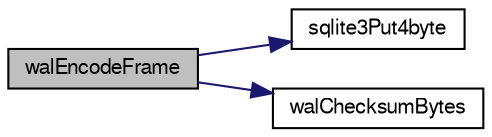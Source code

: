 digraph "walEncodeFrame"
{
  edge [fontname="FreeSans",fontsize="10",labelfontname="FreeSans",labelfontsize="10"];
  node [fontname="FreeSans",fontsize="10",shape=record];
  rankdir="LR";
  Node894035 [label="walEncodeFrame",height=0.2,width=0.4,color="black", fillcolor="grey75", style="filled", fontcolor="black"];
  Node894035 -> Node894036 [color="midnightblue",fontsize="10",style="solid",fontname="FreeSans"];
  Node894036 [label="sqlite3Put4byte",height=0.2,width=0.4,color="black", fillcolor="white", style="filled",URL="$sqlite3_8c.html#a90821e542f11539726c50c15993056c4"];
  Node894035 -> Node894037 [color="midnightblue",fontsize="10",style="solid",fontname="FreeSans"];
  Node894037 [label="walChecksumBytes",height=0.2,width=0.4,color="black", fillcolor="white", style="filled",URL="$sqlite3_8c.html#a19c69852e7fdedf0dac08453403f7487"];
}

